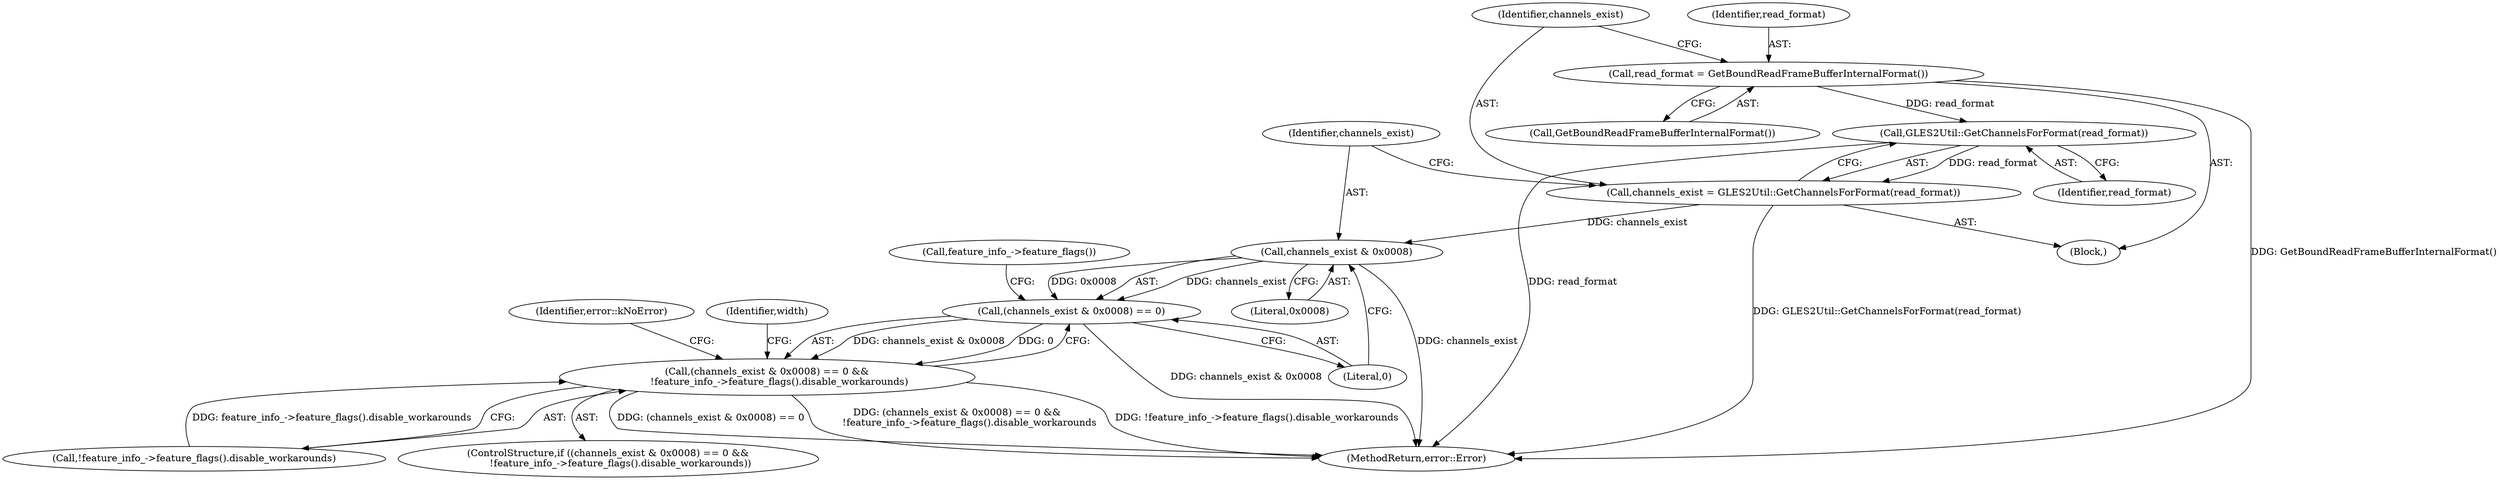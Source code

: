 digraph "0_Chrome_3aad1a37affb1ab70d1897f2b03eb8c077264984_0@API" {
"1000435" [label="(Call,read_format = GetBoundReadFrameBufferInternalFormat())"];
"1000441" [label="(Call,GLES2Util::GetChannelsForFormat(read_format))"];
"1000439" [label="(Call,channels_exist = GLES2Util::GetChannelsForFormat(read_format))"];
"1000446" [label="(Call,channels_exist & 0x0008)"];
"1000445" [label="(Call,(channels_exist & 0x0008) == 0)"];
"1000444" [label="(Call,(channels_exist & 0x0008) == 0 &&\n        !feature_info_->feature_flags().disable_workarounds)"];
"1000435" [label="(Call,read_format = GetBoundReadFrameBufferInternalFormat())"];
"1000442" [label="(Identifier,read_format)"];
"1000445" [label="(Call,(channels_exist & 0x0008) == 0)"];
"1000441" [label="(Call,GLES2Util::GetChannelsForFormat(read_format))"];
"1000447" [label="(Identifier,channels_exist)"];
"1000449" [label="(Literal,0)"];
"1000444" [label="(Call,(channels_exist & 0x0008) == 0 &&\n        !feature_info_->feature_flags().disable_workarounds)"];
"1000450" [label="(Call,!feature_info_->feature_flags().disable_workarounds)"];
"1000437" [label="(Call,GetBoundReadFrameBufferInternalFormat())"];
"1000564" [label="(MethodReturn,error::Error)"];
"1000439" [label="(Call,channels_exist = GLES2Util::GetChannelsForFormat(read_format))"];
"1000429" [label="(Block,)"];
"1000436" [label="(Identifier,read_format)"];
"1000443" [label="(ControlStructure,if ((channels_exist & 0x0008) == 0 &&\n        !feature_info_->feature_flags().disable_workarounds))"];
"1000563" [label="(Identifier,error::kNoError)"];
"1000440" [label="(Identifier,channels_exist)"];
"1000461" [label="(Identifier,width)"];
"1000448" [label="(Literal,0x0008)"];
"1000446" [label="(Call,channels_exist & 0x0008)"];
"1000452" [label="(Call,feature_info_->feature_flags())"];
"1000435" -> "1000429"  [label="AST: "];
"1000435" -> "1000437"  [label="CFG: "];
"1000436" -> "1000435"  [label="AST: "];
"1000437" -> "1000435"  [label="AST: "];
"1000440" -> "1000435"  [label="CFG: "];
"1000435" -> "1000564"  [label="DDG: GetBoundReadFrameBufferInternalFormat()"];
"1000435" -> "1000441"  [label="DDG: read_format"];
"1000441" -> "1000439"  [label="AST: "];
"1000441" -> "1000442"  [label="CFG: "];
"1000442" -> "1000441"  [label="AST: "];
"1000439" -> "1000441"  [label="CFG: "];
"1000441" -> "1000564"  [label="DDG: read_format"];
"1000441" -> "1000439"  [label="DDG: read_format"];
"1000439" -> "1000429"  [label="AST: "];
"1000440" -> "1000439"  [label="AST: "];
"1000447" -> "1000439"  [label="CFG: "];
"1000439" -> "1000564"  [label="DDG: GLES2Util::GetChannelsForFormat(read_format)"];
"1000439" -> "1000446"  [label="DDG: channels_exist"];
"1000446" -> "1000445"  [label="AST: "];
"1000446" -> "1000448"  [label="CFG: "];
"1000447" -> "1000446"  [label="AST: "];
"1000448" -> "1000446"  [label="AST: "];
"1000449" -> "1000446"  [label="CFG: "];
"1000446" -> "1000564"  [label="DDG: channels_exist"];
"1000446" -> "1000445"  [label="DDG: channels_exist"];
"1000446" -> "1000445"  [label="DDG: 0x0008"];
"1000445" -> "1000444"  [label="AST: "];
"1000445" -> "1000449"  [label="CFG: "];
"1000449" -> "1000445"  [label="AST: "];
"1000452" -> "1000445"  [label="CFG: "];
"1000444" -> "1000445"  [label="CFG: "];
"1000445" -> "1000564"  [label="DDG: channels_exist & 0x0008"];
"1000445" -> "1000444"  [label="DDG: channels_exist & 0x0008"];
"1000445" -> "1000444"  [label="DDG: 0"];
"1000444" -> "1000443"  [label="AST: "];
"1000444" -> "1000450"  [label="CFG: "];
"1000450" -> "1000444"  [label="AST: "];
"1000461" -> "1000444"  [label="CFG: "];
"1000563" -> "1000444"  [label="CFG: "];
"1000444" -> "1000564"  [label="DDG: !feature_info_->feature_flags().disable_workarounds"];
"1000444" -> "1000564"  [label="DDG: (channels_exist & 0x0008) == 0"];
"1000444" -> "1000564"  [label="DDG: (channels_exist & 0x0008) == 0 &&\n        !feature_info_->feature_flags().disable_workarounds"];
"1000450" -> "1000444"  [label="DDG: feature_info_->feature_flags().disable_workarounds"];
}
